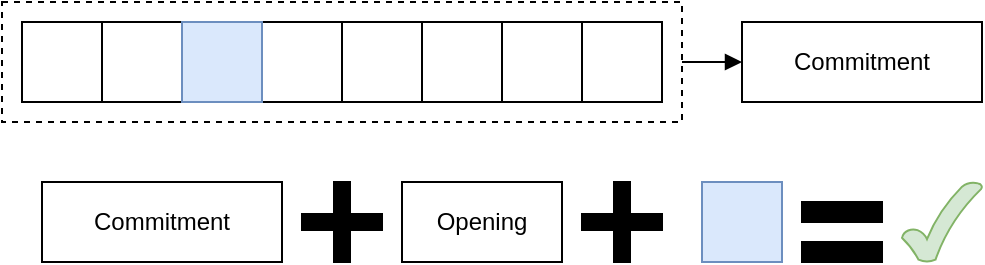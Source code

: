 <mxfile version="15.5.5" type="device"><diagram id="ZOLnpetFDPurkc5jFhKD" name="Page-1"><mxGraphModel dx="1422" dy="769" grid="1" gridSize="10" guides="1" tooltips="1" connect="1" arrows="1" fold="1" page="1" pageScale="1" pageWidth="850" pageHeight="1100" math="0" shadow="0"><root><mxCell id="0"/><mxCell id="1" parent="0"/><mxCell id="lEZCkBOqhXIly-TcUtTA-20" value="" style="rounded=0;whiteSpace=wrap;html=1;fontSize=36;fontColor=#00CC00;strokeWidth=1;fillColor=none;dashed=1;" parent="1" vertex="1"><mxGeometry x="270" y="350" width="340" height="60" as="geometry"/></mxCell><mxCell id="lEZCkBOqhXIly-TcUtTA-1" value="" style="whiteSpace=wrap;html=1;aspect=fixed;strokeWidth=1;" parent="1" vertex="1"><mxGeometry x="400" y="360" width="40" height="40" as="geometry"/></mxCell><mxCell id="lEZCkBOqhXIly-TcUtTA-2" value="" style="whiteSpace=wrap;html=1;aspect=fixed;strokeWidth=1;" parent="1" vertex="1"><mxGeometry x="440" y="360" width="40" height="40" as="geometry"/></mxCell><mxCell id="lEZCkBOqhXIly-TcUtTA-3" value="" style="whiteSpace=wrap;html=1;aspect=fixed;strokeWidth=1;fillColor=#dae8fc;strokeColor=#6c8ebf;" parent="1" vertex="1"><mxGeometry x="620" y="440" width="40" height="40" as="geometry"/></mxCell><mxCell id="lEZCkBOqhXIly-TcUtTA-4" value="" style="whiteSpace=wrap;html=1;aspect=fixed;strokeWidth=1;" parent="1" vertex="1"><mxGeometry x="480" y="360" width="40" height="40" as="geometry"/></mxCell><mxCell id="lEZCkBOqhXIly-TcUtTA-5" value="" style="whiteSpace=wrap;html=1;aspect=fixed;strokeWidth=1;" parent="1" vertex="1"><mxGeometry x="520" y="360" width="40" height="40" as="geometry"/></mxCell><mxCell id="lEZCkBOqhXIly-TcUtTA-6" value="" style="whiteSpace=wrap;html=1;aspect=fixed;strokeWidth=1;" parent="1" vertex="1"><mxGeometry x="320" y="360" width="40" height="40" as="geometry"/></mxCell><mxCell id="lEZCkBOqhXIly-TcUtTA-7" value="" style="whiteSpace=wrap;html=1;aspect=fixed;strokeWidth=1;" parent="1" vertex="1"><mxGeometry x="560" y="360" width="40" height="40" as="geometry"/></mxCell><mxCell id="lEZCkBOqhXIly-TcUtTA-8" value="" style="whiteSpace=wrap;html=1;aspect=fixed;strokeWidth=1;" parent="1" vertex="1"><mxGeometry x="280" y="360" width="40" height="40" as="geometry"/></mxCell><mxCell id="lEZCkBOqhXIly-TcUtTA-10" value="Commitment" style="rounded=0;whiteSpace=wrap;html=1;strokeWidth=1;" parent="1" vertex="1"><mxGeometry x="640" y="360" width="120" height="40" as="geometry"/></mxCell><mxCell id="lEZCkBOqhXIly-TcUtTA-13" value="Opening" style="rounded=0;whiteSpace=wrap;html=1;strokeWidth=1;" parent="1" vertex="1"><mxGeometry x="470" y="440" width="80" height="40" as="geometry"/></mxCell><mxCell id="lEZCkBOqhXIly-TcUtTA-21" style="edgeStyle=orthogonalEdgeStyle;rounded=0;orthogonalLoop=1;jettySize=auto;html=1;exitX=1;exitY=0.5;exitDx=0;exitDy=0;entryX=0;entryY=0.5;entryDx=0;entryDy=0;fontSize=36;fontColor=#00CC00;endArrow=block;endFill=1;" parent="1" source="lEZCkBOqhXIly-TcUtTA-20" target="lEZCkBOqhXIly-TcUtTA-10" edge="1"><mxGeometry relative="1" as="geometry"/></mxCell><mxCell id="10IpZqCB8mX9L4RnV22g-1" value="Commitment" style="rounded=0;whiteSpace=wrap;html=1;strokeWidth=1;" parent="1" vertex="1"><mxGeometry x="290" y="440" width="120" height="40" as="geometry"/></mxCell><mxCell id="10IpZqCB8mX9L4RnV22g-3" value="" style="shape=cross;whiteSpace=wrap;html=1;fillColor=#0;" parent="1" vertex="1"><mxGeometry x="420" y="440" width="40" height="40" as="geometry"/></mxCell><mxCell id="10IpZqCB8mX9L4RnV22g-5" value="" style="shape=cross;whiteSpace=wrap;html=1;fillColor=#000000;" parent="1" vertex="1"><mxGeometry x="560" y="440" width="40" height="40" as="geometry"/></mxCell><mxCell id="10IpZqCB8mX9L4RnV22g-6" value="" style="verticalLabelPosition=bottom;verticalAlign=top;html=1;shape=mxgraph.basic.tick;fillColor=#d5e8d4;strokeColor=#82b366;" parent="1" vertex="1"><mxGeometry x="720" y="440" width="40" height="40" as="geometry"/></mxCell><mxCell id="10IpZqCB8mX9L4RnV22g-7" value="" style="verticalLabelPosition=bottom;verticalAlign=top;html=1;shape=mxgraph.basic.rect;fillColor2=none;strokeWidth=1;size=20;indent=5;strokeColor=#000000;fillColor=#000000;" parent="1" vertex="1"><mxGeometry x="670" y="450" width="40" height="10" as="geometry"/></mxCell><mxCell id="10IpZqCB8mX9L4RnV22g-8" value="" style="verticalLabelPosition=bottom;verticalAlign=top;html=1;shape=mxgraph.basic.rect;fillColor2=none;strokeWidth=1;size=20;indent=5;strokeColor=#000000;fillColor=#000000;" parent="1" vertex="1"><mxGeometry x="670" y="470" width="40" height="10" as="geometry"/></mxCell><mxCell id="10IpZqCB8mX9L4RnV22g-9" value="" style="whiteSpace=wrap;html=1;aspect=fixed;strokeWidth=1;fillColor=#dae8fc;strokeColor=#6c8ebf;" parent="1" vertex="1"><mxGeometry x="360" y="360" width="40" height="40" as="geometry"/></mxCell></root></mxGraphModel></diagram></mxfile>